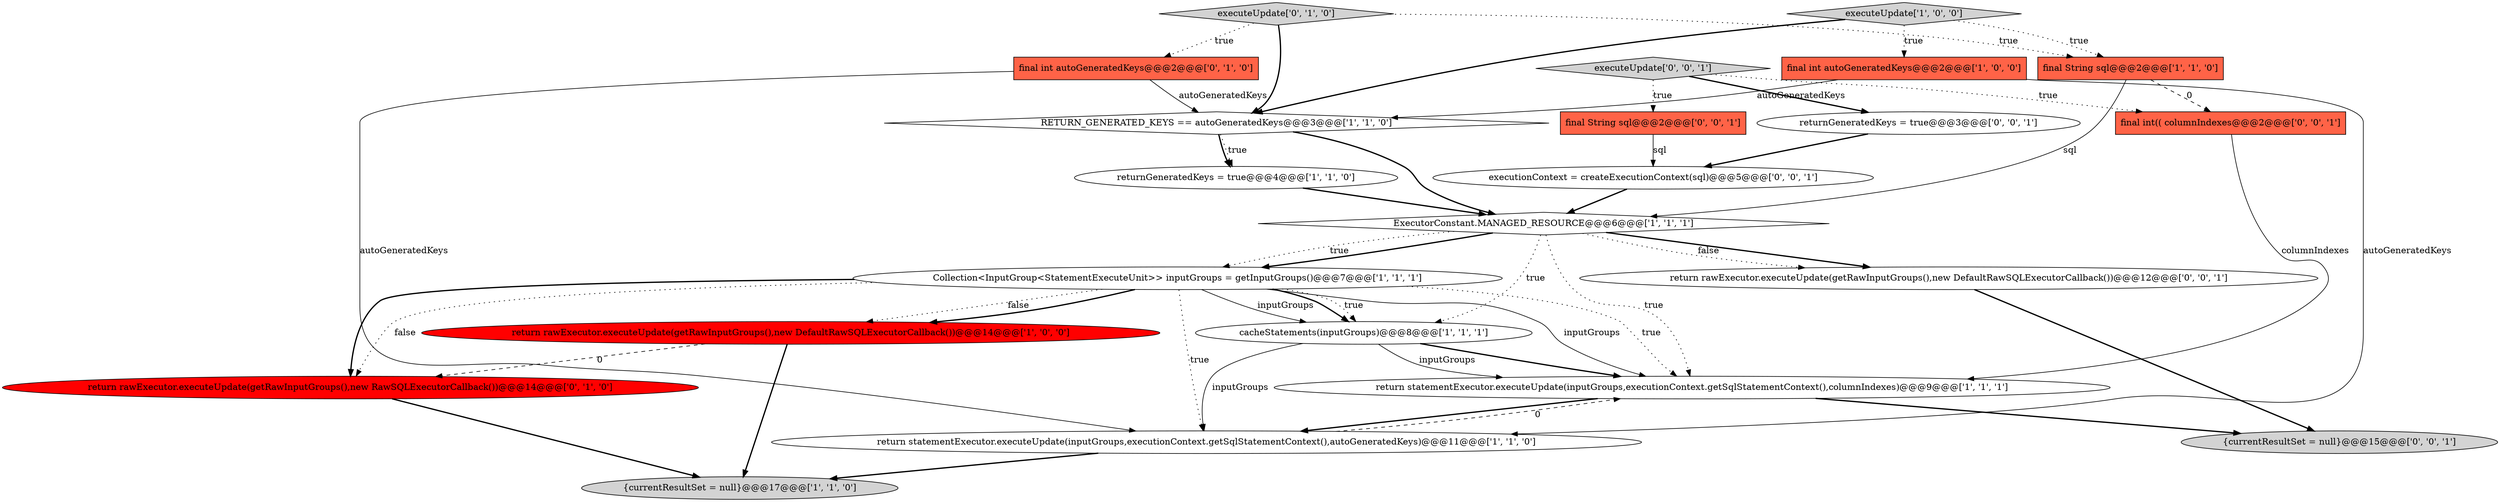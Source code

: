 digraph {
8 [style = filled, label = "executeUpdate['1', '0', '0']", fillcolor = lightgray, shape = diamond image = "AAA0AAABBB1BBB"];
15 [style = filled, label = "{currentResultSet = null}@@@15@@@['0', '0', '1']", fillcolor = lightgray, shape = ellipse image = "AAA0AAABBB3BBB"];
12 [style = filled, label = "executeUpdate['0', '1', '0']", fillcolor = lightgray, shape = diamond image = "AAA0AAABBB2BBB"];
19 [style = filled, label = "executionContext = createExecutionContext(sql)@@@5@@@['0', '0', '1']", fillcolor = white, shape = ellipse image = "AAA0AAABBB3BBB"];
17 [style = filled, label = "final String sql@@@2@@@['0', '0', '1']", fillcolor = tomato, shape = box image = "AAA0AAABBB3BBB"];
6 [style = filled, label = "return statementExecutor.executeUpdate(inputGroups,executionContext.getSqlStatementContext(),autoGeneratedKeys)@@@11@@@['1', '1', '0']", fillcolor = white, shape = ellipse image = "AAA0AAABBB1BBB"];
13 [style = filled, label = "return rawExecutor.executeUpdate(getRawInputGroups(),new RawSQLExecutorCallback())@@@14@@@['0', '1', '0']", fillcolor = red, shape = ellipse image = "AAA1AAABBB2BBB"];
11 [style = filled, label = "return statementExecutor.executeUpdate(inputGroups,executionContext.getSqlStatementContext(),columnIndexes)@@@9@@@['1', '1', '1']", fillcolor = white, shape = ellipse image = "AAA0AAABBB1BBB"];
20 [style = filled, label = "final int(( columnIndexes@@@2@@@['0', '0', '1']", fillcolor = tomato, shape = box image = "AAA0AAABBB3BBB"];
4 [style = filled, label = "RETURN_GENERATED_KEYS == autoGeneratedKeys@@@3@@@['1', '1', '0']", fillcolor = white, shape = diamond image = "AAA0AAABBB1BBB"];
18 [style = filled, label = "return rawExecutor.executeUpdate(getRawInputGroups(),new DefaultRawSQLExecutorCallback())@@@12@@@['0', '0', '1']", fillcolor = white, shape = ellipse image = "AAA0AAABBB3BBB"];
5 [style = filled, label = "cacheStatements(inputGroups)@@@8@@@['1', '1', '1']", fillcolor = white, shape = ellipse image = "AAA0AAABBB1BBB"];
1 [style = filled, label = "returnGeneratedKeys = true@@@4@@@['1', '1', '0']", fillcolor = white, shape = ellipse image = "AAA0AAABBB1BBB"];
16 [style = filled, label = "returnGeneratedKeys = true@@@3@@@['0', '0', '1']", fillcolor = white, shape = ellipse image = "AAA0AAABBB3BBB"];
9 [style = filled, label = "{currentResultSet = null}@@@17@@@['1', '1', '0']", fillcolor = lightgray, shape = ellipse image = "AAA0AAABBB1BBB"];
3 [style = filled, label = "ExecutorConstant.MANAGED_RESOURCE@@@6@@@['1', '1', '1']", fillcolor = white, shape = diamond image = "AAA0AAABBB1BBB"];
21 [style = filled, label = "executeUpdate['0', '0', '1']", fillcolor = lightgray, shape = diamond image = "AAA0AAABBB3BBB"];
7 [style = filled, label = "return rawExecutor.executeUpdate(getRawInputGroups(),new DefaultRawSQLExecutorCallback())@@@14@@@['1', '0', '0']", fillcolor = red, shape = ellipse image = "AAA1AAABBB1BBB"];
2 [style = filled, label = "final String sql@@@2@@@['1', '1', '0']", fillcolor = tomato, shape = box image = "AAA0AAABBB1BBB"];
10 [style = filled, label = "Collection<InputGroup<StatementExecuteUnit>> inputGroups = getInputGroups()@@@7@@@['1', '1', '1']", fillcolor = white, shape = ellipse image = "AAA0AAABBB1BBB"];
0 [style = filled, label = "final int autoGeneratedKeys@@@2@@@['1', '0', '0']", fillcolor = tomato, shape = box image = "AAA0AAABBB1BBB"];
14 [style = filled, label = "final int autoGeneratedKeys@@@2@@@['0', '1', '0']", fillcolor = tomato, shape = box image = "AAA0AAABBB2BBB"];
10->7 [style = dotted, label="false"];
3->11 [style = dotted, label="true"];
4->3 [style = bold, label=""];
10->6 [style = dotted, label="true"];
21->20 [style = dotted, label="true"];
2->20 [style = dashed, label="0"];
10->11 [style = solid, label="inputGroups"];
4->1 [style = dotted, label="true"];
8->2 [style = dotted, label="true"];
11->6 [style = bold, label=""];
3->10 [style = dotted, label="true"];
6->11 [style = dashed, label="0"];
12->2 [style = dotted, label="true"];
18->15 [style = bold, label=""];
1->3 [style = bold, label=""];
14->6 [style = solid, label="autoGeneratedKeys"];
21->17 [style = dotted, label="true"];
16->19 [style = bold, label=""];
10->5 [style = dotted, label="true"];
10->7 [style = bold, label=""];
14->4 [style = solid, label="autoGeneratedKeys"];
11->15 [style = bold, label=""];
10->5 [style = solid, label="inputGroups"];
3->18 [style = bold, label=""];
7->9 [style = bold, label=""];
5->11 [style = solid, label="inputGroups"];
3->10 [style = bold, label=""];
12->14 [style = dotted, label="true"];
3->18 [style = dotted, label="false"];
3->5 [style = dotted, label="true"];
5->6 [style = solid, label="inputGroups"];
10->5 [style = bold, label=""];
10->13 [style = bold, label=""];
12->4 [style = bold, label=""];
10->11 [style = dotted, label="true"];
10->13 [style = dotted, label="false"];
7->13 [style = dashed, label="0"];
17->19 [style = solid, label="sql"];
21->16 [style = bold, label=""];
0->6 [style = solid, label="autoGeneratedKeys"];
8->0 [style = dotted, label="true"];
4->1 [style = bold, label=""];
5->11 [style = bold, label=""];
13->9 [style = bold, label=""];
8->4 [style = bold, label=""];
6->9 [style = bold, label=""];
19->3 [style = bold, label=""];
2->3 [style = solid, label="sql"];
0->4 [style = solid, label="autoGeneratedKeys"];
20->11 [style = solid, label="columnIndexes"];
}
